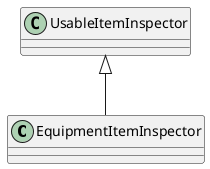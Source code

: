 @startuml
class EquipmentItemInspector {
}
UsableItemInspector <|-- EquipmentItemInspector
@enduml
